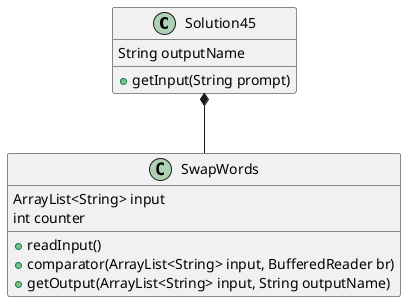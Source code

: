 @startuml
'https://plantuml.com/class-diagram
Solution45 *-- SwapWords
class Solution45 {
String outputName
+getInput(String prompt)
}

class SwapWords{
ArrayList<String> input
int counter
+readInput()
+comparator(ArrayList<String> input, BufferedReader br)
+getOutput(ArrayList<String> input, String outputName)
}

@enduml
